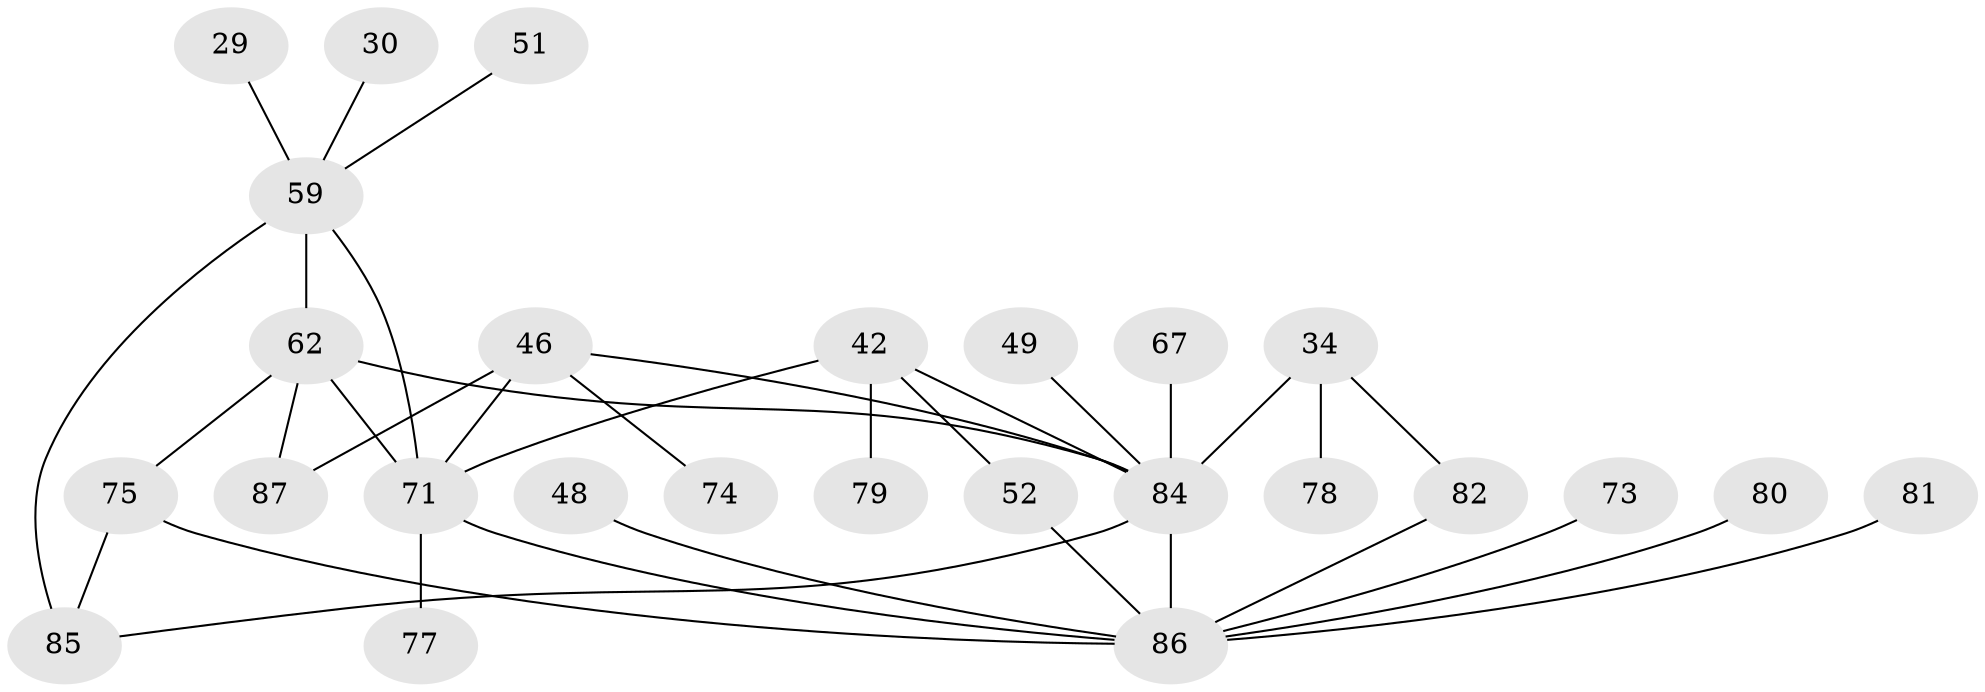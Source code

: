 // original degree distribution, {4: 0.1839080459770115, 9: 0.011494252873563218, 3: 0.1724137931034483, 5: 0.05747126436781609, 6: 0.034482758620689655, 2: 0.2988505747126437, 1: 0.2413793103448276}
// Generated by graph-tools (version 1.1) at 2025/44/03/04/25 21:44:18]
// undirected, 26 vertices, 35 edges
graph export_dot {
graph [start="1"]
  node [color=gray90,style=filled];
  29;
  30;
  34 [super="+28"];
  42 [super="+35"];
  46 [super="+44+41"];
  48;
  49;
  51;
  52 [super="+24"];
  59 [super="+37+22+25"];
  62 [super="+53+57+15"];
  67 [super="+61"];
  71 [super="+3+55"];
  73;
  74;
  75 [super="+65"];
  77 [super="+72"];
  78 [super="+63"];
  79;
  80;
  81;
  82 [super="+70"];
  84 [super="+43+58+69+40+14"];
  85;
  86 [super="+38+39+66+83+56+45"];
  87 [super="+68"];
  29 -- 59 [weight=2];
  30 -- 59;
  34 -- 84 [weight=2];
  34 -- 82;
  34 -- 78;
  42 -- 52;
  42 -- 84;
  42 -- 71;
  42 -- 79 [weight=2];
  46 -- 84;
  46 -- 71 [weight=3];
  46 -- 74;
  46 -- 87;
  48 -- 86;
  49 -- 84;
  51 -- 59;
  52 -- 86;
  59 -- 85 [weight=2];
  59 -- 71 [weight=2];
  59 -- 62;
  62 -- 71 [weight=4];
  62 -- 75;
  62 -- 87;
  62 -- 84 [weight=3];
  67 -- 84;
  71 -- 86 [weight=5];
  71 -- 77;
  73 -- 86;
  75 -- 85;
  75 -- 86;
  80 -- 86;
  81 -- 86;
  82 -- 86;
  84 -- 85;
  84 -- 86 [weight=6];
}

